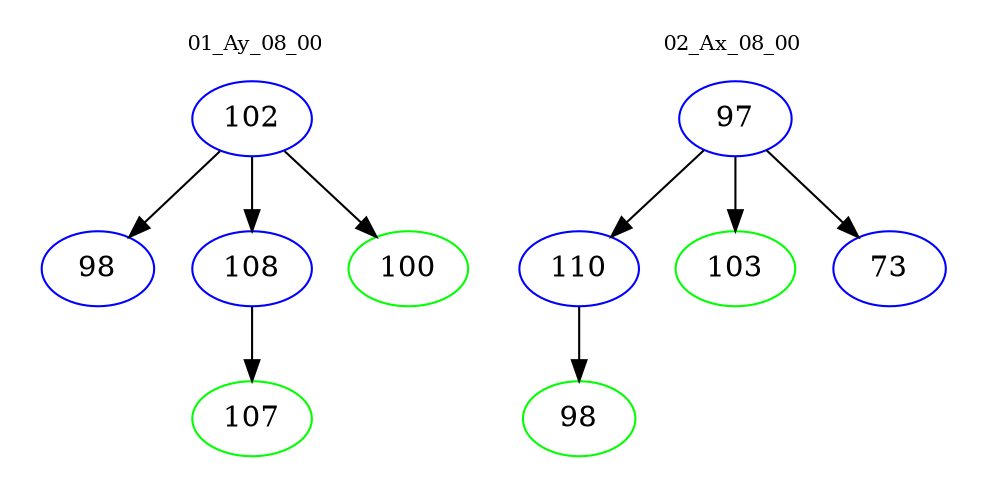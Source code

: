 digraph{
subgraph cluster_0 {
color = white
label = "01_Ay_08_00";
fontsize=10;
T0_102 [label="102", color="blue"]
T0_102 -> T0_98 [color="black"]
T0_98 [label="98", color="blue"]
T0_102 -> T0_108 [color="black"]
T0_108 [label="108", color="blue"]
T0_108 -> T0_107 [color="black"]
T0_107 [label="107", color="green"]
T0_102 -> T0_100 [color="black"]
T0_100 [label="100", color="green"]
}
subgraph cluster_1 {
color = white
label = "02_Ax_08_00";
fontsize=10;
T1_97 [label="97", color="blue"]
T1_97 -> T1_110 [color="black"]
T1_110 [label="110", color="blue"]
T1_110 -> T1_98 [color="black"]
T1_98 [label="98", color="green"]
T1_97 -> T1_103 [color="black"]
T1_103 [label="103", color="green"]
T1_97 -> T1_73 [color="black"]
T1_73 [label="73", color="blue"]
}
}
